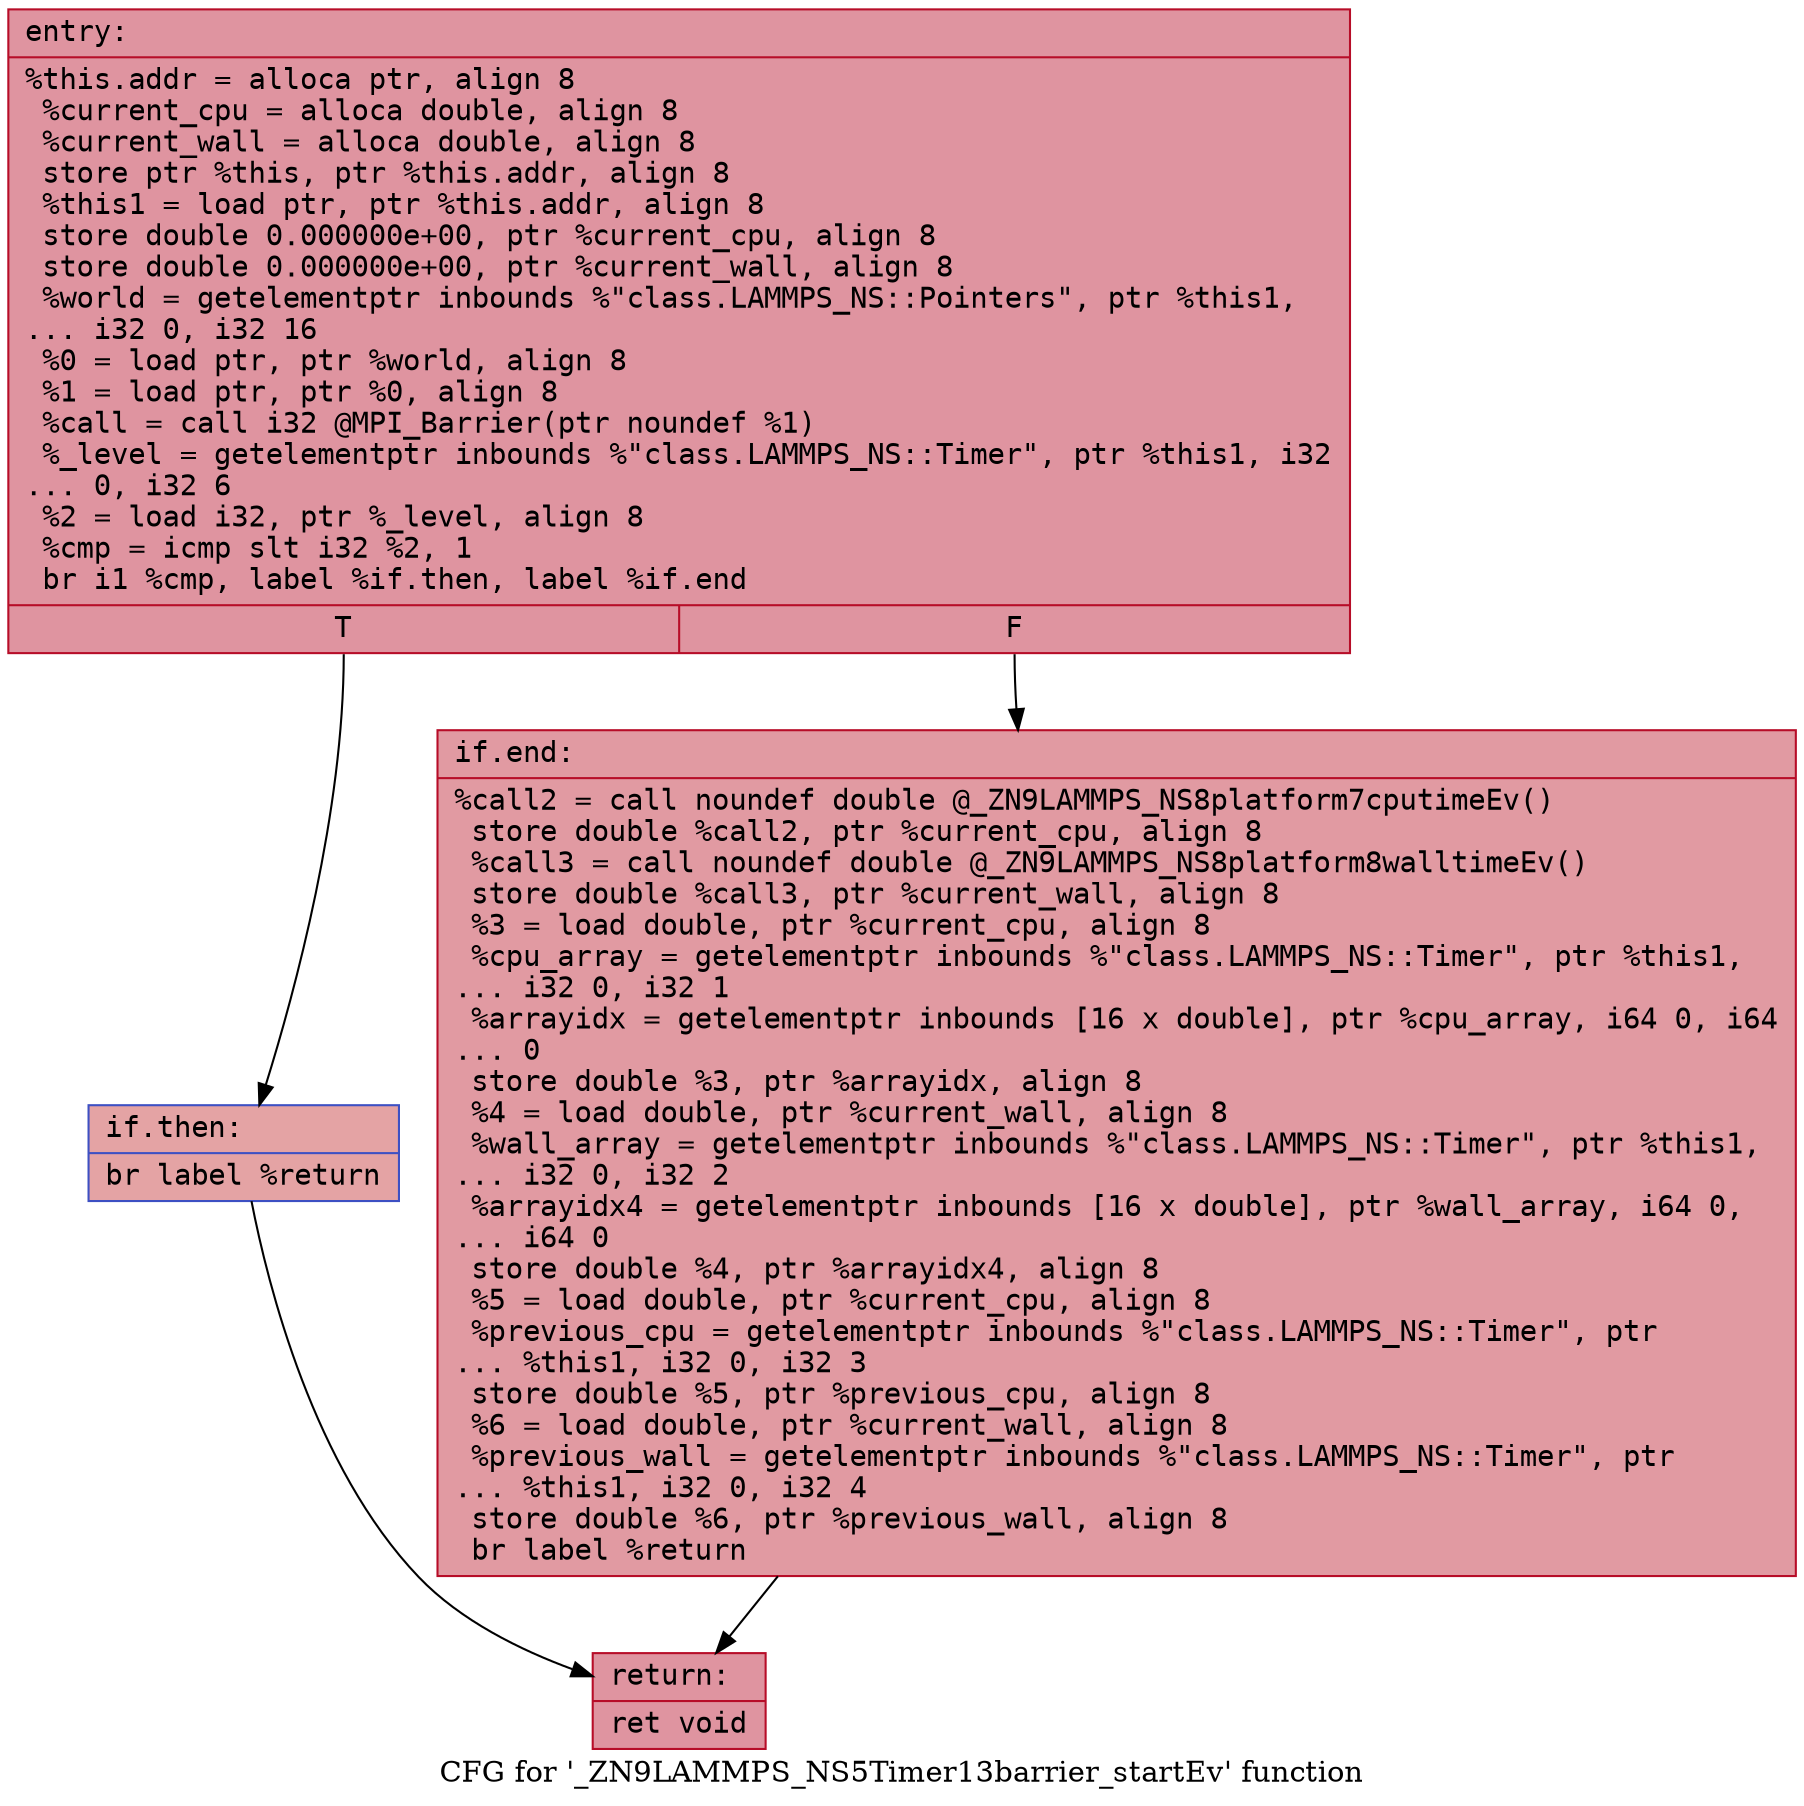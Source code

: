digraph "CFG for '_ZN9LAMMPS_NS5Timer13barrier_startEv' function" {
	label="CFG for '_ZN9LAMMPS_NS5Timer13barrier_startEv' function";

	Node0x562e535a4470 [shape=record,color="#b70d28ff", style=filled, fillcolor="#b70d2870" fontname="Courier",label="{entry:\l|  %this.addr = alloca ptr, align 8\l  %current_cpu = alloca double, align 8\l  %current_wall = alloca double, align 8\l  store ptr %this, ptr %this.addr, align 8\l  %this1 = load ptr, ptr %this.addr, align 8\l  store double 0.000000e+00, ptr %current_cpu, align 8\l  store double 0.000000e+00, ptr %current_wall, align 8\l  %world = getelementptr inbounds %\"class.LAMMPS_NS::Pointers\", ptr %this1,\l... i32 0, i32 16\l  %0 = load ptr, ptr %world, align 8\l  %1 = load ptr, ptr %0, align 8\l  %call = call i32 @MPI_Barrier(ptr noundef %1)\l  %_level = getelementptr inbounds %\"class.LAMMPS_NS::Timer\", ptr %this1, i32\l... 0, i32 6\l  %2 = load i32, ptr %_level, align 8\l  %cmp = icmp slt i32 %2, 1\l  br i1 %cmp, label %if.then, label %if.end\l|{<s0>T|<s1>F}}"];
	Node0x562e535a4470:s0 -> Node0x562e535a4c80[tooltip="entry -> if.then\nProbability 37.50%" ];
	Node0x562e535a4470:s1 -> Node0x562e535a4cf0[tooltip="entry -> if.end\nProbability 62.50%" ];
	Node0x562e535a4c80 [shape=record,color="#3d50c3ff", style=filled, fillcolor="#c32e3170" fontname="Courier",label="{if.then:\l|  br label %return\l}"];
	Node0x562e535a4c80 -> Node0x562e535a4e10[tooltip="if.then -> return\nProbability 100.00%" ];
	Node0x562e535a4cf0 [shape=record,color="#b70d28ff", style=filled, fillcolor="#bb1b2c70" fontname="Courier",label="{if.end:\l|  %call2 = call noundef double @_ZN9LAMMPS_NS8platform7cputimeEv()\l  store double %call2, ptr %current_cpu, align 8\l  %call3 = call noundef double @_ZN9LAMMPS_NS8platform8walltimeEv()\l  store double %call3, ptr %current_wall, align 8\l  %3 = load double, ptr %current_cpu, align 8\l  %cpu_array = getelementptr inbounds %\"class.LAMMPS_NS::Timer\", ptr %this1,\l... i32 0, i32 1\l  %arrayidx = getelementptr inbounds [16 x double], ptr %cpu_array, i64 0, i64\l... 0\l  store double %3, ptr %arrayidx, align 8\l  %4 = load double, ptr %current_wall, align 8\l  %wall_array = getelementptr inbounds %\"class.LAMMPS_NS::Timer\", ptr %this1,\l... i32 0, i32 2\l  %arrayidx4 = getelementptr inbounds [16 x double], ptr %wall_array, i64 0,\l... i64 0\l  store double %4, ptr %arrayidx4, align 8\l  %5 = load double, ptr %current_cpu, align 8\l  %previous_cpu = getelementptr inbounds %\"class.LAMMPS_NS::Timer\", ptr\l... %this1, i32 0, i32 3\l  store double %5, ptr %previous_cpu, align 8\l  %6 = load double, ptr %current_wall, align 8\l  %previous_wall = getelementptr inbounds %\"class.LAMMPS_NS::Timer\", ptr\l... %this1, i32 0, i32 4\l  store double %6, ptr %previous_wall, align 8\l  br label %return\l}"];
	Node0x562e535a4cf0 -> Node0x562e535a4e10[tooltip="if.end -> return\nProbability 100.00%" ];
	Node0x562e535a4e10 [shape=record,color="#b70d28ff", style=filled, fillcolor="#b70d2870" fontname="Courier",label="{return:\l|  ret void\l}"];
}
